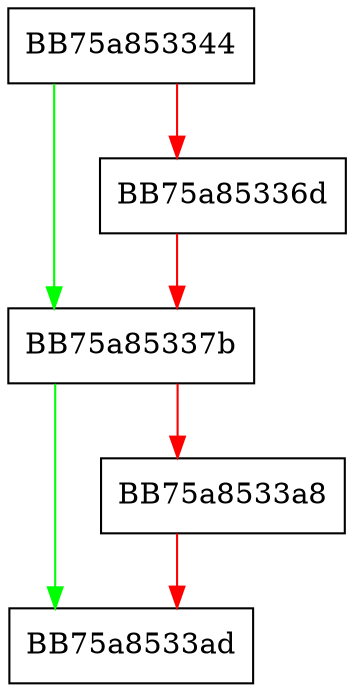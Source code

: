 digraph ArResourceItem {
  node [shape="box"];
  graph [splines=ortho];
  BB75a853344 -> BB75a85337b [color="green"];
  BB75a853344 -> BB75a85336d [color="red"];
  BB75a85336d -> BB75a85337b [color="red"];
  BB75a85337b -> BB75a8533ad [color="green"];
  BB75a85337b -> BB75a8533a8 [color="red"];
  BB75a8533a8 -> BB75a8533ad [color="red"];
}